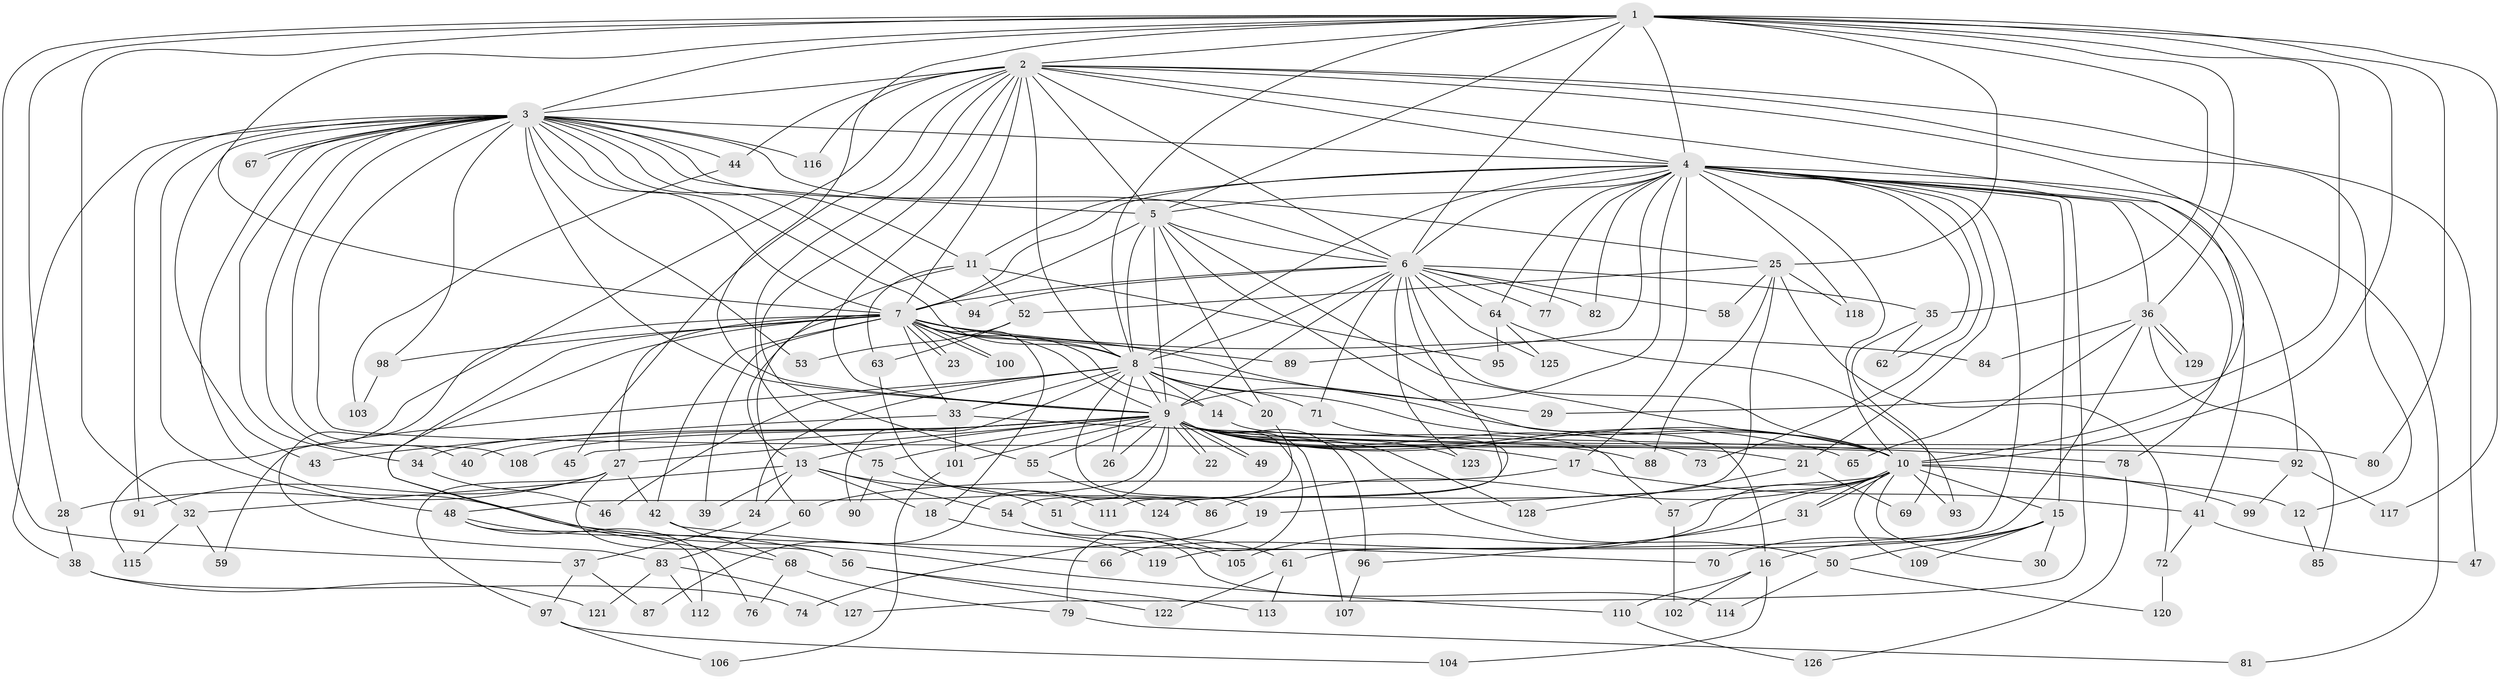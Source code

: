 // Generated by graph-tools (version 1.1) at 2025/49/03/09/25 03:49:36]
// undirected, 129 vertices, 283 edges
graph export_dot {
graph [start="1"]
  node [color=gray90,style=filled];
  1;
  2;
  3;
  4;
  5;
  6;
  7;
  8;
  9;
  10;
  11;
  12;
  13;
  14;
  15;
  16;
  17;
  18;
  19;
  20;
  21;
  22;
  23;
  24;
  25;
  26;
  27;
  28;
  29;
  30;
  31;
  32;
  33;
  34;
  35;
  36;
  37;
  38;
  39;
  40;
  41;
  42;
  43;
  44;
  45;
  46;
  47;
  48;
  49;
  50;
  51;
  52;
  53;
  54;
  55;
  56;
  57;
  58;
  59;
  60;
  61;
  62;
  63;
  64;
  65;
  66;
  67;
  68;
  69;
  70;
  71;
  72;
  73;
  74;
  75;
  76;
  77;
  78;
  79;
  80;
  81;
  82;
  83;
  84;
  85;
  86;
  87;
  88;
  89;
  90;
  91;
  92;
  93;
  94;
  95;
  96;
  97;
  98;
  99;
  100;
  101;
  102;
  103;
  104;
  105;
  106;
  107;
  108;
  109;
  110;
  111;
  112;
  113;
  114;
  115;
  116;
  117;
  118;
  119;
  120;
  121;
  122;
  123;
  124;
  125;
  126;
  127;
  128;
  129;
  1 -- 2;
  1 -- 3;
  1 -- 4;
  1 -- 5;
  1 -- 6;
  1 -- 7;
  1 -- 8;
  1 -- 9;
  1 -- 10;
  1 -- 25;
  1 -- 28;
  1 -- 29;
  1 -- 32;
  1 -- 35;
  1 -- 36;
  1 -- 37;
  1 -- 80;
  1 -- 117;
  2 -- 3;
  2 -- 4;
  2 -- 5;
  2 -- 6;
  2 -- 7;
  2 -- 8;
  2 -- 9;
  2 -- 10;
  2 -- 12;
  2 -- 44;
  2 -- 45;
  2 -- 47;
  2 -- 55;
  2 -- 75;
  2 -- 92;
  2 -- 115;
  2 -- 116;
  3 -- 4;
  3 -- 5;
  3 -- 6;
  3 -- 7;
  3 -- 8;
  3 -- 9;
  3 -- 10;
  3 -- 11;
  3 -- 25;
  3 -- 34;
  3 -- 38;
  3 -- 40;
  3 -- 43;
  3 -- 44;
  3 -- 48;
  3 -- 53;
  3 -- 67;
  3 -- 67;
  3 -- 70;
  3 -- 91;
  3 -- 94;
  3 -- 98;
  3 -- 108;
  3 -- 116;
  4 -- 5;
  4 -- 6;
  4 -- 7;
  4 -- 8;
  4 -- 9;
  4 -- 10;
  4 -- 11;
  4 -- 15;
  4 -- 17;
  4 -- 21;
  4 -- 36;
  4 -- 41;
  4 -- 62;
  4 -- 64;
  4 -- 73;
  4 -- 77;
  4 -- 78;
  4 -- 81;
  4 -- 82;
  4 -- 89;
  4 -- 118;
  4 -- 119;
  4 -- 127;
  5 -- 6;
  5 -- 7;
  5 -- 8;
  5 -- 9;
  5 -- 10;
  5 -- 16;
  5 -- 20;
  6 -- 7;
  6 -- 8;
  6 -- 9;
  6 -- 10;
  6 -- 35;
  6 -- 51;
  6 -- 58;
  6 -- 64;
  6 -- 71;
  6 -- 77;
  6 -- 82;
  6 -- 94;
  6 -- 123;
  6 -- 125;
  7 -- 8;
  7 -- 9;
  7 -- 10;
  7 -- 14;
  7 -- 18;
  7 -- 23;
  7 -- 23;
  7 -- 27;
  7 -- 33;
  7 -- 39;
  7 -- 42;
  7 -- 60;
  7 -- 68;
  7 -- 83;
  7 -- 84;
  7 -- 89;
  7 -- 98;
  7 -- 100;
  7 -- 100;
  7 -- 110;
  8 -- 9;
  8 -- 10;
  8 -- 14;
  8 -- 19;
  8 -- 20;
  8 -- 24;
  8 -- 26;
  8 -- 29;
  8 -- 33;
  8 -- 46;
  8 -- 59;
  8 -- 71;
  8 -- 90;
  9 -- 10;
  9 -- 13;
  9 -- 17;
  9 -- 21;
  9 -- 22;
  9 -- 22;
  9 -- 26;
  9 -- 27;
  9 -- 34;
  9 -- 40;
  9 -- 45;
  9 -- 48;
  9 -- 49;
  9 -- 49;
  9 -- 50;
  9 -- 55;
  9 -- 65;
  9 -- 73;
  9 -- 75;
  9 -- 79;
  9 -- 80;
  9 -- 87;
  9 -- 88;
  9 -- 92;
  9 -- 96;
  9 -- 101;
  9 -- 107;
  9 -- 108;
  9 -- 123;
  9 -- 128;
  10 -- 12;
  10 -- 15;
  10 -- 19;
  10 -- 30;
  10 -- 31;
  10 -- 31;
  10 -- 57;
  10 -- 66;
  10 -- 86;
  10 -- 93;
  10 -- 99;
  10 -- 105;
  10 -- 109;
  11 -- 13;
  11 -- 52;
  11 -- 63;
  11 -- 95;
  12 -- 85;
  13 -- 18;
  13 -- 24;
  13 -- 32;
  13 -- 39;
  13 -- 51;
  13 -- 54;
  14 -- 57;
  15 -- 16;
  15 -- 30;
  15 -- 50;
  15 -- 70;
  15 -- 109;
  16 -- 102;
  16 -- 104;
  16 -- 110;
  17 -- 41;
  17 -- 60;
  18 -- 119;
  19 -- 74;
  20 -- 54;
  21 -- 69;
  21 -- 128;
  24 -- 37;
  25 -- 52;
  25 -- 58;
  25 -- 72;
  25 -- 88;
  25 -- 118;
  25 -- 124;
  27 -- 28;
  27 -- 42;
  27 -- 56;
  27 -- 91;
  27 -- 97;
  28 -- 38;
  31 -- 96;
  32 -- 59;
  32 -- 115;
  33 -- 43;
  33 -- 78;
  33 -- 101;
  34 -- 46;
  35 -- 62;
  35 -- 69;
  36 -- 61;
  36 -- 65;
  36 -- 84;
  36 -- 85;
  36 -- 129;
  36 -- 129;
  37 -- 87;
  37 -- 97;
  38 -- 74;
  38 -- 121;
  41 -- 47;
  41 -- 72;
  42 -- 66;
  42 -- 68;
  44 -- 103;
  48 -- 56;
  48 -- 76;
  48 -- 112;
  50 -- 114;
  50 -- 120;
  51 -- 61;
  52 -- 53;
  52 -- 63;
  54 -- 105;
  54 -- 114;
  55 -- 124;
  56 -- 113;
  56 -- 122;
  57 -- 102;
  60 -- 83;
  61 -- 113;
  61 -- 122;
  63 -- 86;
  64 -- 93;
  64 -- 95;
  64 -- 125;
  68 -- 76;
  68 -- 79;
  71 -- 111;
  72 -- 120;
  75 -- 90;
  75 -- 111;
  78 -- 126;
  79 -- 81;
  83 -- 112;
  83 -- 121;
  83 -- 127;
  92 -- 99;
  92 -- 117;
  96 -- 107;
  97 -- 104;
  97 -- 106;
  98 -- 103;
  101 -- 106;
  110 -- 126;
}
